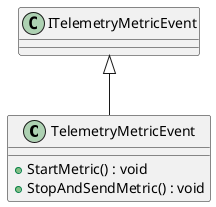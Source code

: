 @startuml
class TelemetryMetricEvent {
    + StartMetric() : void
    + StopAndSendMetric() : void
}
ITelemetryMetricEvent <|-- TelemetryMetricEvent
@enduml
